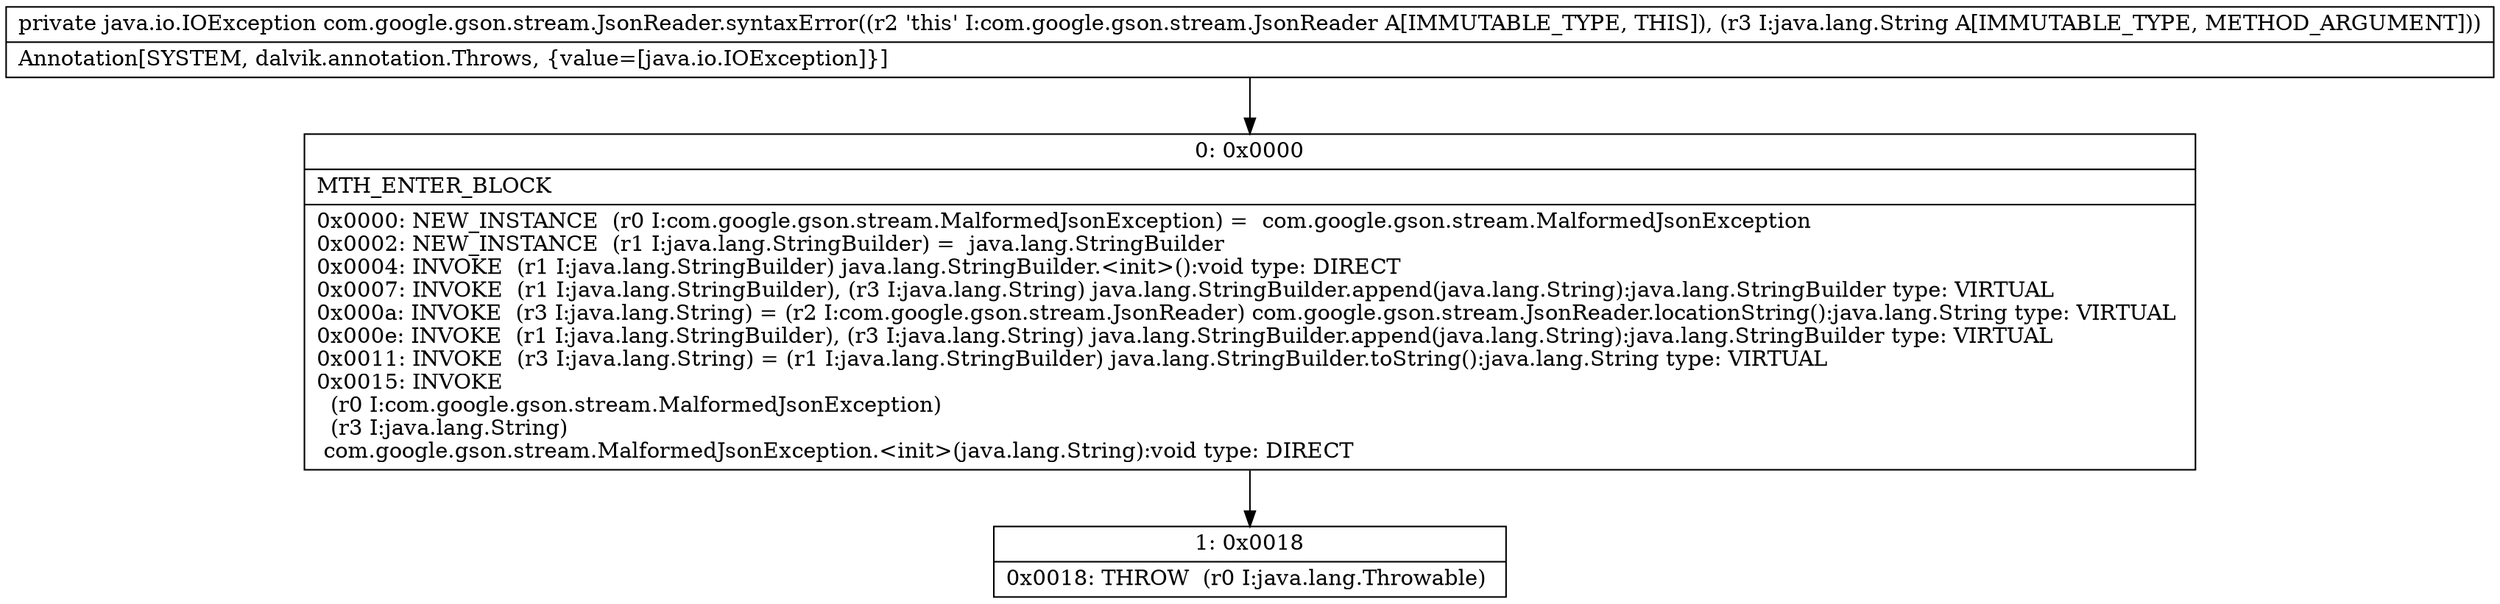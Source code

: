 digraph "CFG forcom.google.gson.stream.JsonReader.syntaxError(Ljava\/lang\/String;)Ljava\/io\/IOException;" {
Node_0 [shape=record,label="{0\:\ 0x0000|MTH_ENTER_BLOCK\l|0x0000: NEW_INSTANCE  (r0 I:com.google.gson.stream.MalformedJsonException) =  com.google.gson.stream.MalformedJsonException \l0x0002: NEW_INSTANCE  (r1 I:java.lang.StringBuilder) =  java.lang.StringBuilder \l0x0004: INVOKE  (r1 I:java.lang.StringBuilder) java.lang.StringBuilder.\<init\>():void type: DIRECT \l0x0007: INVOKE  (r1 I:java.lang.StringBuilder), (r3 I:java.lang.String) java.lang.StringBuilder.append(java.lang.String):java.lang.StringBuilder type: VIRTUAL \l0x000a: INVOKE  (r3 I:java.lang.String) = (r2 I:com.google.gson.stream.JsonReader) com.google.gson.stream.JsonReader.locationString():java.lang.String type: VIRTUAL \l0x000e: INVOKE  (r1 I:java.lang.StringBuilder), (r3 I:java.lang.String) java.lang.StringBuilder.append(java.lang.String):java.lang.StringBuilder type: VIRTUAL \l0x0011: INVOKE  (r3 I:java.lang.String) = (r1 I:java.lang.StringBuilder) java.lang.StringBuilder.toString():java.lang.String type: VIRTUAL \l0x0015: INVOKE  \l  (r0 I:com.google.gson.stream.MalformedJsonException)\l  (r3 I:java.lang.String)\l com.google.gson.stream.MalformedJsonException.\<init\>(java.lang.String):void type: DIRECT \l}"];
Node_1 [shape=record,label="{1\:\ 0x0018|0x0018: THROW  (r0 I:java.lang.Throwable) \l}"];
MethodNode[shape=record,label="{private java.io.IOException com.google.gson.stream.JsonReader.syntaxError((r2 'this' I:com.google.gson.stream.JsonReader A[IMMUTABLE_TYPE, THIS]), (r3 I:java.lang.String A[IMMUTABLE_TYPE, METHOD_ARGUMENT]))  | Annotation[SYSTEM, dalvik.annotation.Throws, \{value=[java.io.IOException]\}]\l}"];
MethodNode -> Node_0;
Node_0 -> Node_1;
}

